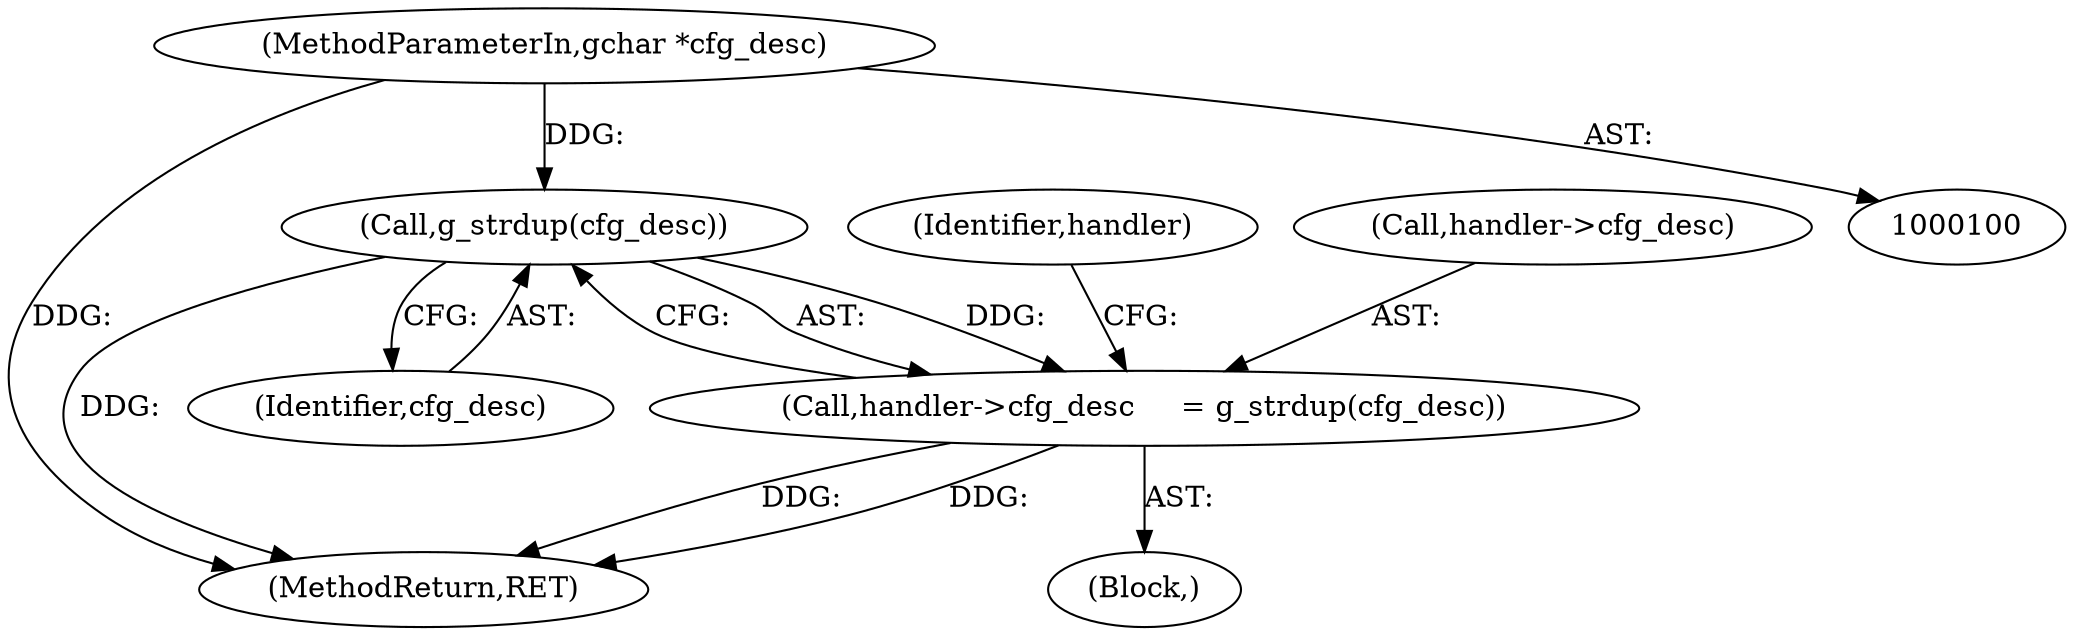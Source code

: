 digraph "0_tcmu-runner_bb80e9c7a798f035768260ebdadffb6eb0786178_1@API" {
"1000125" [label="(Call,g_strdup(cfg_desc))"];
"1000104" [label="(MethodParameterIn,gchar *cfg_desc)"];
"1000121" [label="(Call,handler->cfg_desc     = g_strdup(cfg_desc))"];
"1000121" [label="(Call,handler->cfg_desc     = g_strdup(cfg_desc))"];
"1000178" [label="(MethodReturn,RET)"];
"1000129" [label="(Identifier,handler)"];
"1000122" [label="(Call,handler->cfg_desc)"];
"1000126" [label="(Identifier,cfg_desc)"];
"1000125" [label="(Call,g_strdup(cfg_desc))"];
"1000106" [label="(Block,)"];
"1000104" [label="(MethodParameterIn,gchar *cfg_desc)"];
"1000125" -> "1000121"  [label="AST: "];
"1000125" -> "1000126"  [label="CFG: "];
"1000126" -> "1000125"  [label="AST: "];
"1000121" -> "1000125"  [label="CFG: "];
"1000125" -> "1000178"  [label="DDG: "];
"1000125" -> "1000121"  [label="DDG: "];
"1000104" -> "1000125"  [label="DDG: "];
"1000104" -> "1000100"  [label="AST: "];
"1000104" -> "1000178"  [label="DDG: "];
"1000121" -> "1000106"  [label="AST: "];
"1000122" -> "1000121"  [label="AST: "];
"1000129" -> "1000121"  [label="CFG: "];
"1000121" -> "1000178"  [label="DDG: "];
"1000121" -> "1000178"  [label="DDG: "];
}
